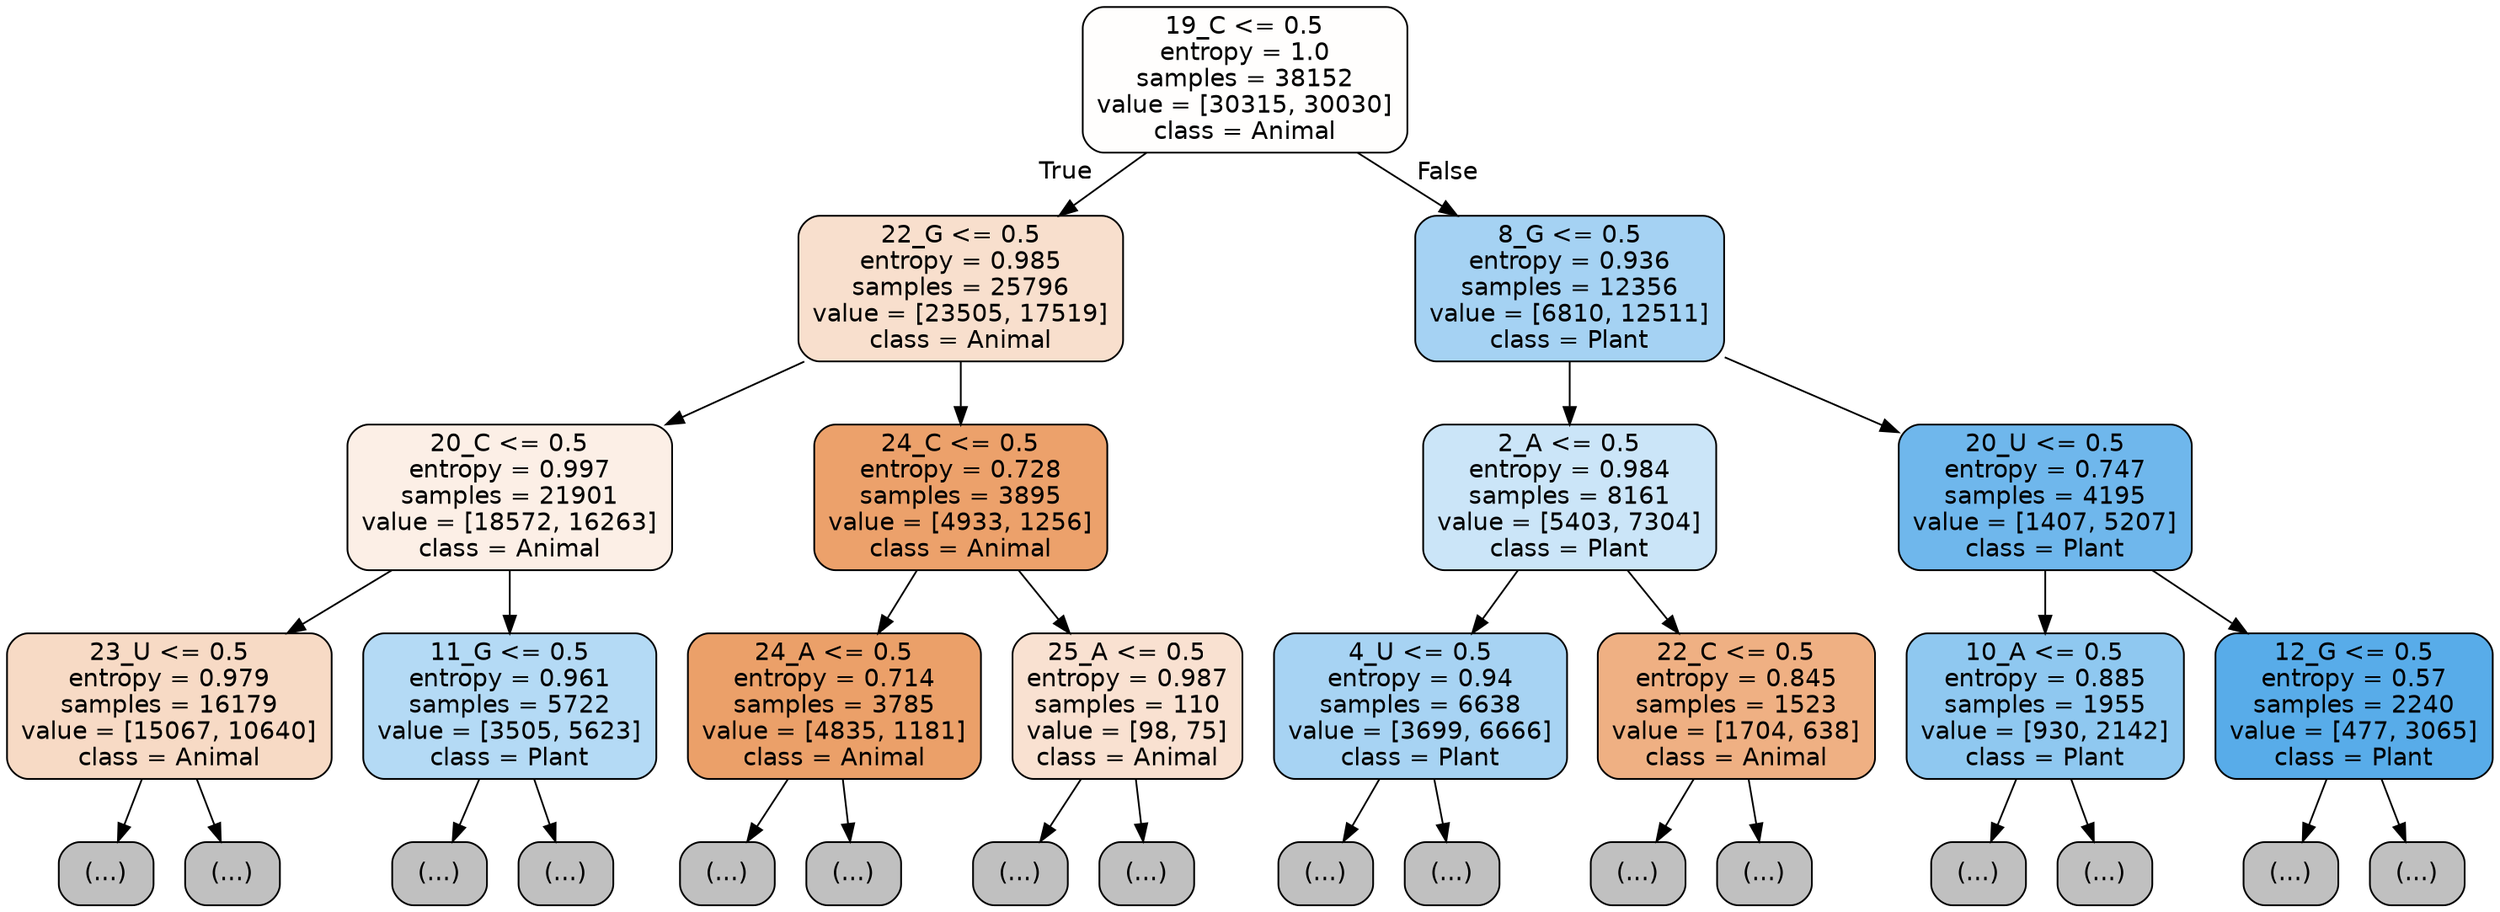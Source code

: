 digraph Tree {
node [shape=box, style="filled, rounded", color="black", fontname="helvetica"] ;
edge [fontname="helvetica"] ;
0 [label="19_C <= 0.5\nentropy = 1.0\nsamples = 38152\nvalue = [30315, 30030]\nclass = Animal", fillcolor="#fffefd"] ;
1 [label="22_G <= 0.5\nentropy = 0.985\nsamples = 25796\nvalue = [23505, 17519]\nclass = Animal", fillcolor="#f8dfcd"] ;
0 -> 1 [labeldistance=2.5, labelangle=45, headlabel="True"] ;
2 [label="20_C <= 0.5\nentropy = 0.997\nsamples = 21901\nvalue = [18572, 16263]\nclass = Animal", fillcolor="#fcefe6"] ;
1 -> 2 ;
3 [label="23_U <= 0.5\nentropy = 0.979\nsamples = 16179\nvalue = [15067, 10640]\nclass = Animal", fillcolor="#f7dac5"] ;
2 -> 3 ;
4 [label="(...)", fillcolor="#C0C0C0"] ;
3 -> 4 ;
8169 [label="(...)", fillcolor="#C0C0C0"] ;
3 -> 8169 ;
8466 [label="11_G <= 0.5\nentropy = 0.961\nsamples = 5722\nvalue = [3505, 5623]\nclass = Plant", fillcolor="#b4daf5"] ;
2 -> 8466 ;
8467 [label="(...)", fillcolor="#C0C0C0"] ;
8466 -> 8467 ;
10318 [label="(...)", fillcolor="#C0C0C0"] ;
8466 -> 10318 ;
10951 [label="24_C <= 0.5\nentropy = 0.728\nsamples = 3895\nvalue = [4933, 1256]\nclass = Animal", fillcolor="#eca16b"] ;
1 -> 10951 ;
10952 [label="24_A <= 0.5\nentropy = 0.714\nsamples = 3785\nvalue = [4835, 1181]\nclass = Animal", fillcolor="#eba069"] ;
10951 -> 10952 ;
10953 [label="(...)", fillcolor="#C0C0C0"] ;
10952 -> 10953 ;
12222 [label="(...)", fillcolor="#C0C0C0"] ;
10952 -> 12222 ;
12297 [label="25_A <= 0.5\nentropy = 0.987\nsamples = 110\nvalue = [98, 75]\nclass = Animal", fillcolor="#f9e1d1"] ;
10951 -> 12297 ;
12298 [label="(...)", fillcolor="#C0C0C0"] ;
12297 -> 12298 ;
12387 [label="(...)", fillcolor="#C0C0C0"] ;
12297 -> 12387 ;
12398 [label="8_G <= 0.5\nentropy = 0.936\nsamples = 12356\nvalue = [6810, 12511]\nclass = Plant", fillcolor="#a5d2f3"] ;
0 -> 12398 [labeldistance=2.5, labelangle=-45, headlabel="False"] ;
12399 [label="2_A <= 0.5\nentropy = 0.984\nsamples = 8161\nvalue = [5403, 7304]\nclass = Plant", fillcolor="#cbe5f8"] ;
12398 -> 12399 ;
12400 [label="4_U <= 0.5\nentropy = 0.94\nsamples = 6638\nvalue = [3699, 6666]\nclass = Plant", fillcolor="#a7d3f3"] ;
12399 -> 12400 ;
12401 [label="(...)", fillcolor="#C0C0C0"] ;
12400 -> 12401 ;
14348 [label="(...)", fillcolor="#C0C0C0"] ;
12400 -> 14348 ;
14879 [label="22_C <= 0.5\nentropy = 0.845\nsamples = 1523\nvalue = [1704, 638]\nclass = Animal", fillcolor="#efb083"] ;
12399 -> 14879 ;
14880 [label="(...)", fillcolor="#C0C0C0"] ;
14879 -> 14880 ;
15499 [label="(...)", fillcolor="#C0C0C0"] ;
14879 -> 15499 ;
15596 [label="20_U <= 0.5\nentropy = 0.747\nsamples = 4195\nvalue = [1407, 5207]\nclass = Plant", fillcolor="#6fb7ec"] ;
12398 -> 15596 ;
15597 [label="10_A <= 0.5\nentropy = 0.885\nsamples = 1955\nvalue = [930, 2142]\nclass = Plant", fillcolor="#8fc8f0"] ;
15596 -> 15597 ;
15598 [label="(...)", fillcolor="#C0C0C0"] ;
15597 -> 15598 ;
16127 [label="(...)", fillcolor="#C0C0C0"] ;
15597 -> 16127 ;
16328 [label="12_G <= 0.5\nentropy = 0.57\nsamples = 2240\nvalue = [477, 3065]\nclass = Plant", fillcolor="#58ace9"] ;
15596 -> 16328 ;
16329 [label="(...)", fillcolor="#C0C0C0"] ;
16328 -> 16329 ;
16576 [label="(...)", fillcolor="#C0C0C0"] ;
16328 -> 16576 ;
}